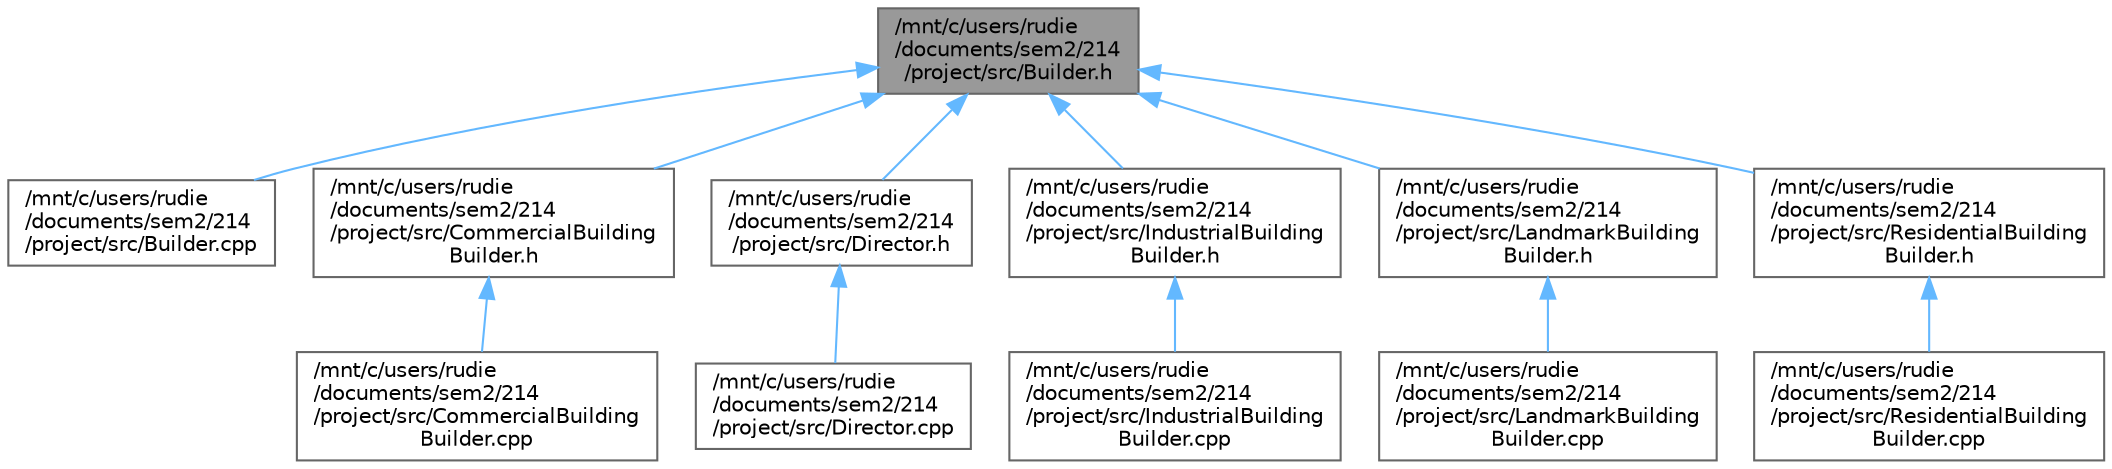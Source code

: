 digraph "/mnt/c/users/rudie/documents/sem2/214/project/src/Builder.h"
{
 // LATEX_PDF_SIZE
  bgcolor="transparent";
  edge [fontname=Helvetica,fontsize=10,labelfontname=Helvetica,labelfontsize=10];
  node [fontname=Helvetica,fontsize=10,shape=box,height=0.2,width=0.4];
  Node1 [id="Node000001",label="/mnt/c/users/rudie\l/documents/sem2/214\l/project/src/Builder.h",height=0.2,width=0.4,color="gray40", fillcolor="grey60", style="filled", fontcolor="black",tooltip="Definition of the Builder class."];
  Node1 -> Node2 [id="edge12_Node000001_Node000002",dir="back",color="steelblue1",style="solid",tooltip=" "];
  Node2 [id="Node000002",label="/mnt/c/users/rudie\l/documents/sem2/214\l/project/src/Builder.cpp",height=0.2,width=0.4,color="grey40", fillcolor="white", style="filled",URL="$Builder_8cpp.html",tooltip="Implementation of the Builder class."];
  Node1 -> Node3 [id="edge13_Node000001_Node000003",dir="back",color="steelblue1",style="solid",tooltip=" "];
  Node3 [id="Node000003",label="/mnt/c/users/rudie\l/documents/sem2/214\l/project/src/CommercialBuilding\lBuilder.h",height=0.2,width=0.4,color="grey40", fillcolor="white", style="filled",URL="$CommercialBuildingBuilder_8h.html",tooltip="Declaration of the CommercialBuildingBuilder class."];
  Node3 -> Node4 [id="edge14_Node000003_Node000004",dir="back",color="steelblue1",style="solid",tooltip=" "];
  Node4 [id="Node000004",label="/mnt/c/users/rudie\l/documents/sem2/214\l/project/src/CommercialBuilding\lBuilder.cpp",height=0.2,width=0.4,color="grey40", fillcolor="white", style="filled",URL="$CommercialBuildingBuilder_8cpp.html",tooltip="Implementation of the CommercialBuildingBuilder class."];
  Node1 -> Node5 [id="edge15_Node000001_Node000005",dir="back",color="steelblue1",style="solid",tooltip=" "];
  Node5 [id="Node000005",label="/mnt/c/users/rudie\l/documents/sem2/214\l/project/src/Director.h",height=0.2,width=0.4,color="grey40", fillcolor="white", style="filled",URL="$Director_8h_source.html",tooltip=" "];
  Node5 -> Node6 [id="edge16_Node000005_Node000006",dir="back",color="steelblue1",style="solid",tooltip=" "];
  Node6 [id="Node000006",label="/mnt/c/users/rudie\l/documents/sem2/214\l/project/src/Director.cpp",height=0.2,width=0.4,color="grey40", fillcolor="white", style="filled",URL="$Director_8cpp.html",tooltip="Implementation of the Director class for constructing buildings."];
  Node1 -> Node7 [id="edge17_Node000001_Node000007",dir="back",color="steelblue1",style="solid",tooltip=" "];
  Node7 [id="Node000007",label="/mnt/c/users/rudie\l/documents/sem2/214\l/project/src/IndustrialBuilding\lBuilder.h",height=0.2,width=0.4,color="grey40", fillcolor="white", style="filled",URL="$IndustrialBuildingBuilder_8h.html",tooltip="Definition of the IndustrialBuildingBuilder class."];
  Node7 -> Node8 [id="edge18_Node000007_Node000008",dir="back",color="steelblue1",style="solid",tooltip=" "];
  Node8 [id="Node000008",label="/mnt/c/users/rudie\l/documents/sem2/214\l/project/src/IndustrialBuilding\lBuilder.cpp",height=0.2,width=0.4,color="grey40", fillcolor="white", style="filled",URL="$IndustrialBuildingBuilder_8cpp.html",tooltip="Implementation of the IndustrialBuildingBuilder class."];
  Node1 -> Node9 [id="edge19_Node000001_Node000009",dir="back",color="steelblue1",style="solid",tooltip=" "];
  Node9 [id="Node000009",label="/mnt/c/users/rudie\l/documents/sem2/214\l/project/src/LandmarkBuilding\lBuilder.h",height=0.2,width=0.4,color="grey40", fillcolor="white", style="filled",URL="$LandmarkBuildingBuilder_8h.html",tooltip="Definition of the LandmarkBuildingBuilder class."];
  Node9 -> Node10 [id="edge20_Node000009_Node000010",dir="back",color="steelblue1",style="solid",tooltip=" "];
  Node10 [id="Node000010",label="/mnt/c/users/rudie\l/documents/sem2/214\l/project/src/LandmarkBuilding\lBuilder.cpp",height=0.2,width=0.4,color="grey40", fillcolor="white", style="filled",URL="$LandmarkBuildingBuilder_8cpp.html",tooltip="Implementation of the LandmarkBuildingBuilder class."];
  Node1 -> Node11 [id="edge21_Node000001_Node000011",dir="back",color="steelblue1",style="solid",tooltip=" "];
  Node11 [id="Node000011",label="/mnt/c/users/rudie\l/documents/sem2/214\l/project/src/ResidentialBuilding\lBuilder.h",height=0.2,width=0.4,color="grey40", fillcolor="white", style="filled",URL="$ResidentialBuildingBuilder_8h.html",tooltip="Header file for the ResidentialBuildingBuilder class."];
  Node11 -> Node12 [id="edge22_Node000011_Node000012",dir="back",color="steelblue1",style="solid",tooltip=" "];
  Node12 [id="Node000012",label="/mnt/c/users/rudie\l/documents/sem2/214\l/project/src/ResidentialBuilding\lBuilder.cpp",height=0.2,width=0.4,color="grey40", fillcolor="white", style="filled",URL="$ResidentialBuildingBuilder_8cpp.html",tooltip="Implementation file for the ResidentialBuildingBuilder class."];
}
